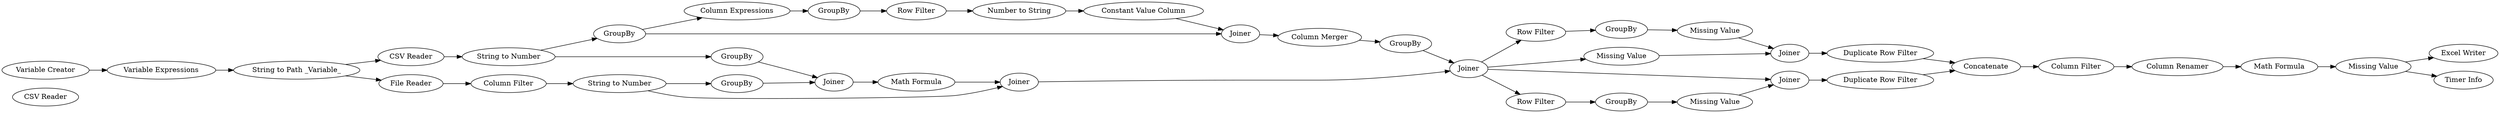 digraph {
	1 [label="CSV Reader"]
	2 [label="CSV Reader"]
	3 [label="Column Filter"]
	4 [label="String to Number"]
	5 [label="String to Number"]
	6 [label=GroupBy]
	7 [label=GroupBy]
	8 [label=Joiner]
	9 [label="Math Formula"]
	10 [label=Joiner]
	11 [label=GroupBy]
	12 [label="Column Expressions"]
	13 [label=GroupBy]
	14 [label="Row Filter"]
	15 [label="Number to String"]
	16 [label="Constant Value Column"]
	17 [label=Joiner]
	18 [label="Column Merger"]
	19 [label=GroupBy]
	20 [label=Joiner]
	21 [label="Row Filter"]
	23 [label="Row Filter"]
	24 [label=GroupBy]
	25 [label=GroupBy]
	26 [label="Missing Value"]
	27 [label="Missing Value"]
	28 [label="Duplicate Row Filter"]
	29 [label=Joiner]
	30 [label=Joiner]
	31 [label="Duplicate Row Filter"]
	32 [label=Concatenate]
	33 [label="Column Filter"]
	34 [label="Column Renamer"]
	35 [label="Math Formula"]
	36 [label="Missing Value"]
	39 [label="File Reader"]
	43 [label="Missing Value"]
	46 [label="Excel Writer"]
	47 [label="Variable Expressions"]
	48 [label="String to Path _Variable_"]
	49 [label="Variable Creator"]
	50 [label="Timer Info"]
	2 -> 4
	3 -> 5
	4 -> 6
	4 -> 11
	5 -> 7
	5 -> 10
	6 -> 8
	7 -> 8
	8 -> 9
	9 -> 10
	10 -> 20
	11 -> 12
	11 -> 17
	12 -> 13
	13 -> 14
	14 -> 15
	15 -> 16
	16 -> 17
	17 -> 18
	18 -> 19
	19 -> 20
	20 -> 21
	20 -> 23
	20 -> 30
	20 -> 43
	21 -> 24
	23 -> 25
	24 -> 26
	25 -> 27
	26 -> 29
	27 -> 30
	28 -> 32
	29 -> 31
	30 -> 28
	31 -> 32
	32 -> 33
	33 -> 34
	34 -> 35
	35 -> 36
	36 -> 46
	36 -> 50
	39 -> 3
	43 -> 29
	47 -> 48
	48 -> 39
	48 -> 2
	49 -> 47
	rankdir=LR
}
